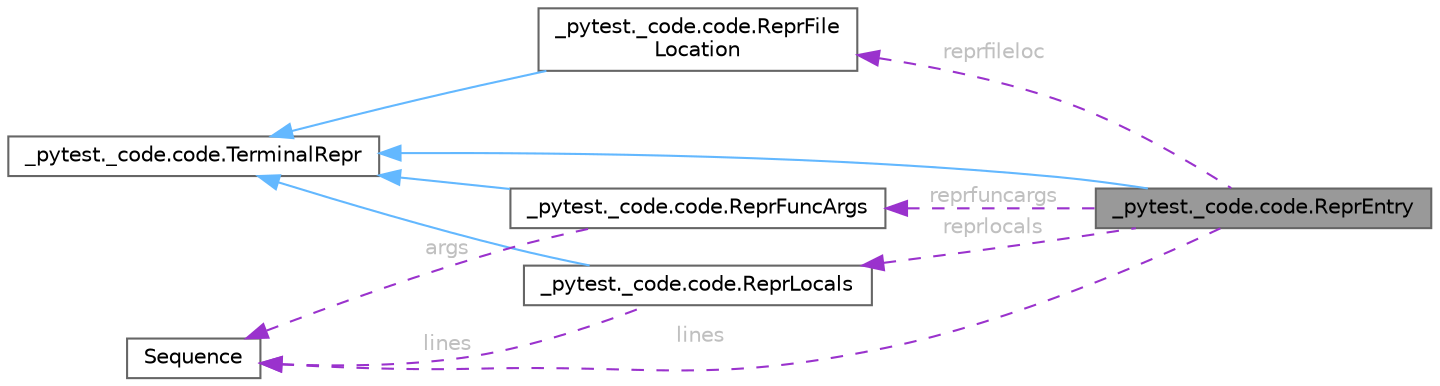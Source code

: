 digraph "_pytest._code.code.ReprEntry"
{
 // LATEX_PDF_SIZE
  bgcolor="transparent";
  edge [fontname=Helvetica,fontsize=10,labelfontname=Helvetica,labelfontsize=10];
  node [fontname=Helvetica,fontsize=10,shape=box,height=0.2,width=0.4];
  rankdir="LR";
  Node1 [id="Node000001",label="_pytest._code.code.ReprEntry",height=0.2,width=0.4,color="gray40", fillcolor="grey60", style="filled", fontcolor="black",tooltip=" "];
  Node2 -> Node1 [id="edge1_Node000001_Node000002",dir="back",color="steelblue1",style="solid",tooltip=" "];
  Node2 [id="Node000002",label="_pytest._code.code.TerminalRepr",height=0.2,width=0.4,color="gray40", fillcolor="white", style="filled",URL="$class__pytest_1_1__code_1_1code_1_1_terminal_repr.html",tooltip=" "];
  Node3 -> Node1 [id="edge2_Node000001_Node000003",dir="back",color="darkorchid3",style="dashed",tooltip=" ",label=" lines",fontcolor="grey" ];
  Node3 [id="Node000003",label="Sequence",height=0.2,width=0.4,color="gray40", fillcolor="white", style="filled",tooltip=" "];
  Node4 -> Node1 [id="edge3_Node000001_Node000004",dir="back",color="darkorchid3",style="dashed",tooltip=" ",label=" reprfuncargs",fontcolor="grey" ];
  Node4 [id="Node000004",label="_pytest._code.code.ReprFuncArgs",height=0.2,width=0.4,color="gray40", fillcolor="white", style="filled",URL="$class__pytest_1_1__code_1_1code_1_1_repr_func_args.html",tooltip=" "];
  Node2 -> Node4 [id="edge4_Node000004_Node000002",dir="back",color="steelblue1",style="solid",tooltip=" "];
  Node3 -> Node4 [id="edge5_Node000004_Node000003",dir="back",color="darkorchid3",style="dashed",tooltip=" ",label=" args",fontcolor="grey" ];
  Node5 -> Node1 [id="edge6_Node000001_Node000005",dir="back",color="darkorchid3",style="dashed",tooltip=" ",label=" reprlocals",fontcolor="grey" ];
  Node5 [id="Node000005",label="_pytest._code.code.ReprLocals",height=0.2,width=0.4,color="gray40", fillcolor="white", style="filled",URL="$class__pytest_1_1__code_1_1code_1_1_repr_locals.html",tooltip=" "];
  Node2 -> Node5 [id="edge7_Node000005_Node000002",dir="back",color="steelblue1",style="solid",tooltip=" "];
  Node3 -> Node5 [id="edge8_Node000005_Node000003",dir="back",color="darkorchid3",style="dashed",tooltip=" ",label=" lines",fontcolor="grey" ];
  Node6 -> Node1 [id="edge9_Node000001_Node000006",dir="back",color="darkorchid3",style="dashed",tooltip=" ",label=" reprfileloc",fontcolor="grey" ];
  Node6 [id="Node000006",label="_pytest._code.code.ReprFile\lLocation",height=0.2,width=0.4,color="gray40", fillcolor="white", style="filled",URL="$class__pytest_1_1__code_1_1code_1_1_repr_file_location.html",tooltip=" "];
  Node2 -> Node6 [id="edge10_Node000006_Node000002",dir="back",color="steelblue1",style="solid",tooltip=" "];
}
